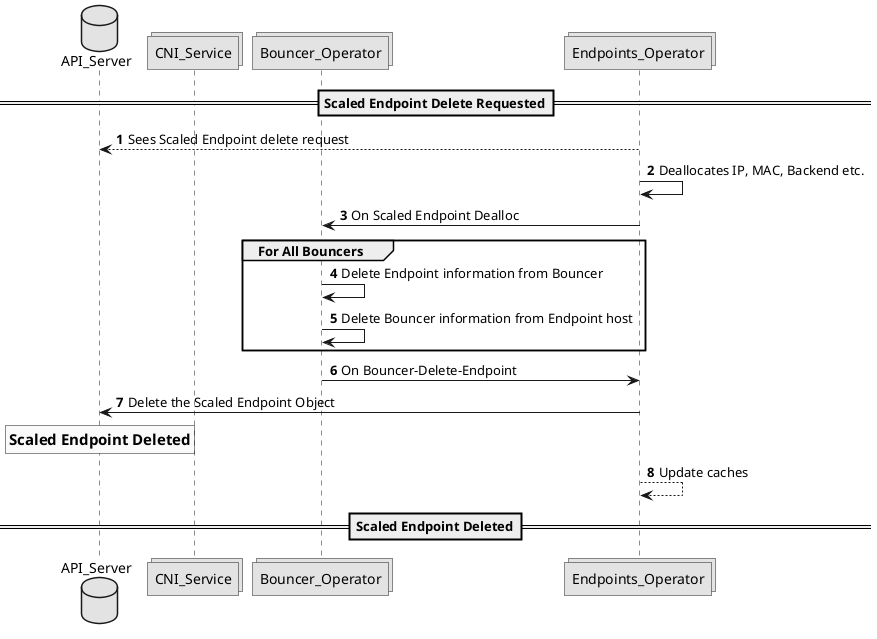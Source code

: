 @startuml

' SPDX-License-Identifier: MIT
' Copyright (c) 2020 The Authors.

' Authors: Sherif Abdelwahab <@zasherif>
'          Phu Tran          <@phudtran>

' Permission is hereby granted, free of charge, to any person obtaining a copy
' of this software and associated documentation files (the "Software"), to deal
' in the Software without restriction, including without limitation the rights
' to use, copy, modify, merge, publish, distribute, sublicense, and/or sell
' copies of the Software, and to permit persons to whom the Software is
' furnished to do so, subject to the following conditions:The above copyright
' notice and this permission notice shall be included in all copies or
' substantial portions of the Software.THE SOFTWARE IS PROVIDED "AS IS",
' WITHOUT WARRANTY OF ANY KIND, EXPRESS OR IMPLIED, INCLUDING BUT NOT LIMITED
' TO THE WARRANTIES OF MERCHANTABILITY, FITNESS FOR A PARTICULAR PURPOSE AND
' NONINFRINGEMENT. IN NO EVENT SHALL THE AUTHORS OR COPYRIGHT HOLDERS BE LIABLE
' FOR ANY CLAIM, DAMAGES OR OTHER LIABILITY, WHETHER IN AN ACTION OF CONTRACT,
' TORT OR OTHERWISE, ARISING FROM, OUT OF OR IN CONNECTION WITH THE SOFTWARE OR
' THE USE OR OTHER DEALINGS IN THE SOFTWARE.

skinparam monochrome true
autonumber

database API_Server
collections CNI_Service
collections Bouncer_Operator
collections Endpoints_Operator

==Scaled Endpoint Delete Requested==
Endpoints_Operator --> API_Server: Sees Scaled Endpoint delete request
Endpoints_Operator -> Endpoints_Operator: Deallocates IP, MAC, Backend etc.
Endpoints_Operator -> Bouncer_Operator: On Scaled Endpoint Dealloc
group For All Bouncers
Bouncer_Operator -> Bouncer_Operator: Delete Endpoint information from Bouncer
Bouncer_Operator -> Bouncer_Operator: Delete Bouncer information from Endpoint host
end
Bouncer_Operator -> Endpoints_Operator: On Bouncer-Delete-Endpoint
Endpoints_Operator -> API_Server: Delete the Scaled Endpoint Object
rnote over API_Server: == Scaled Endpoint Deleted
Endpoints_Operator --> Endpoints_Operator: Update caches
==Scaled Endpoint Deleted==
@enduml
